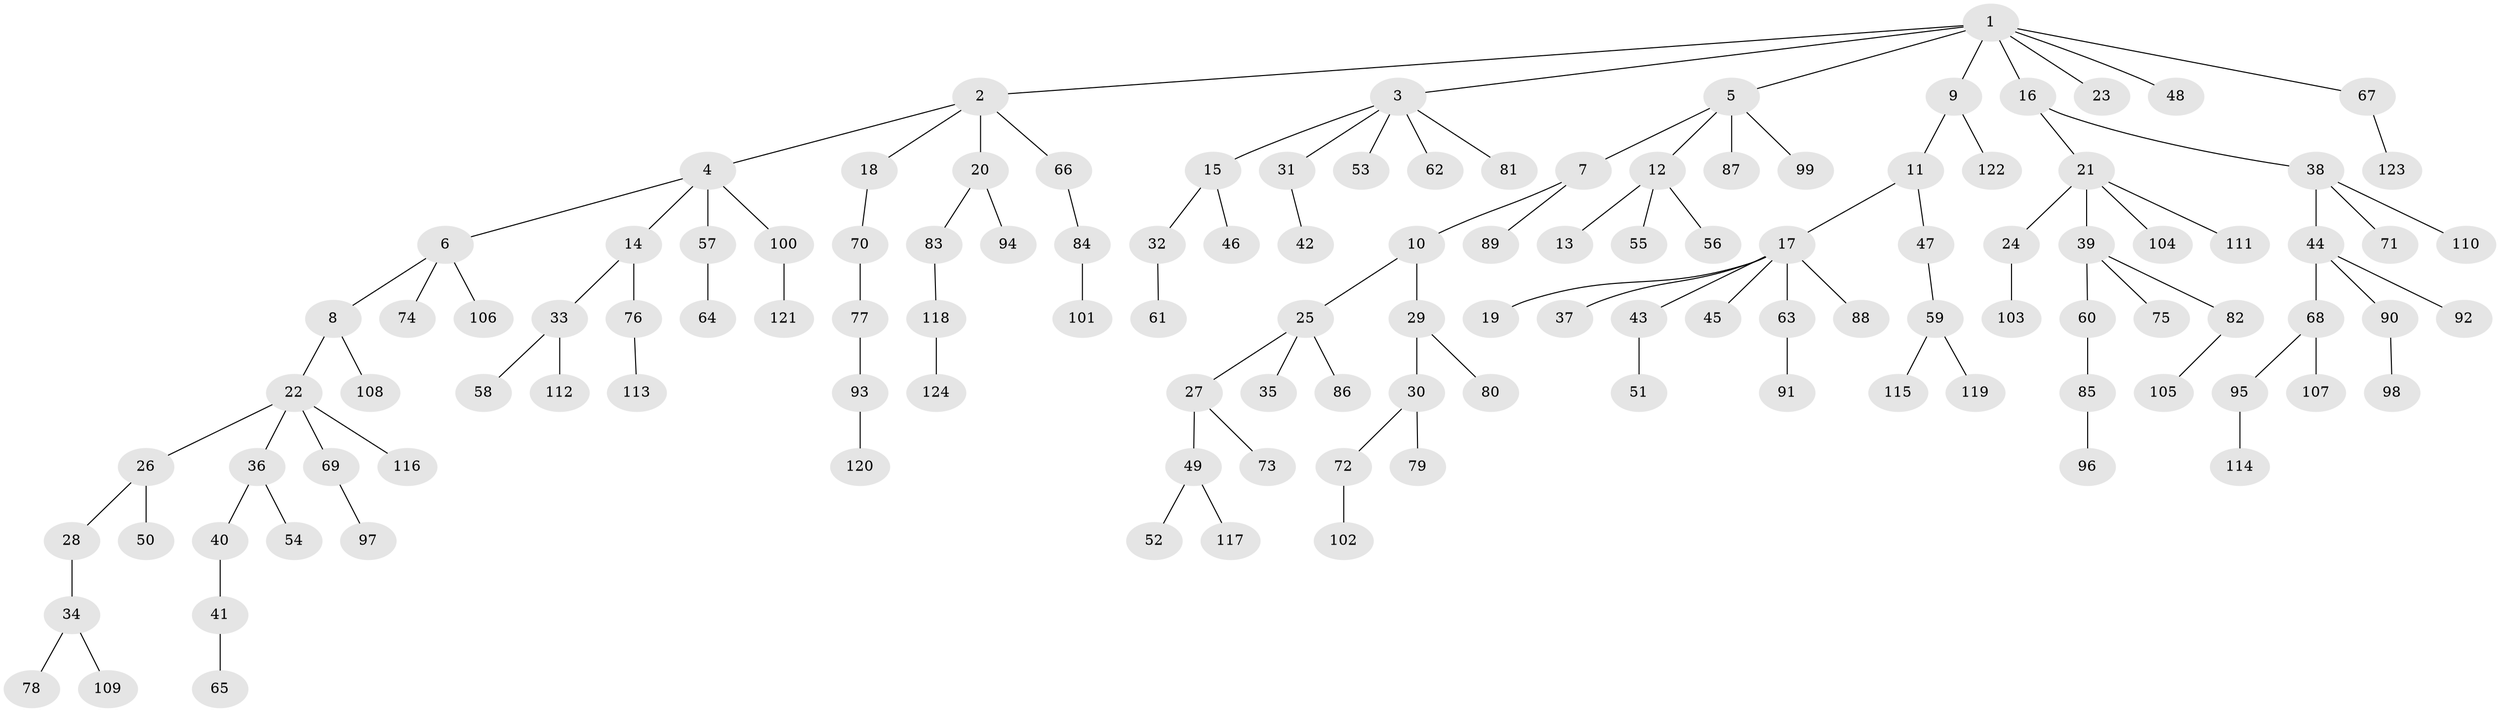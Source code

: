 // coarse degree distribution, {9: 0.011764705882352941, 5: 0.03529411764705882, 6: 0.023529411764705882, 3: 0.1411764705882353, 2: 0.16470588235294117, 1: 0.5647058823529412, 4: 0.058823529411764705}
// Generated by graph-tools (version 1.1) at 2025/42/03/06/25 10:42:05]
// undirected, 124 vertices, 123 edges
graph export_dot {
graph [start="1"]
  node [color=gray90,style=filled];
  1;
  2;
  3;
  4;
  5;
  6;
  7;
  8;
  9;
  10;
  11;
  12;
  13;
  14;
  15;
  16;
  17;
  18;
  19;
  20;
  21;
  22;
  23;
  24;
  25;
  26;
  27;
  28;
  29;
  30;
  31;
  32;
  33;
  34;
  35;
  36;
  37;
  38;
  39;
  40;
  41;
  42;
  43;
  44;
  45;
  46;
  47;
  48;
  49;
  50;
  51;
  52;
  53;
  54;
  55;
  56;
  57;
  58;
  59;
  60;
  61;
  62;
  63;
  64;
  65;
  66;
  67;
  68;
  69;
  70;
  71;
  72;
  73;
  74;
  75;
  76;
  77;
  78;
  79;
  80;
  81;
  82;
  83;
  84;
  85;
  86;
  87;
  88;
  89;
  90;
  91;
  92;
  93;
  94;
  95;
  96;
  97;
  98;
  99;
  100;
  101;
  102;
  103;
  104;
  105;
  106;
  107;
  108;
  109;
  110;
  111;
  112;
  113;
  114;
  115;
  116;
  117;
  118;
  119;
  120;
  121;
  122;
  123;
  124;
  1 -- 2;
  1 -- 3;
  1 -- 5;
  1 -- 9;
  1 -- 16;
  1 -- 23;
  1 -- 48;
  1 -- 67;
  2 -- 4;
  2 -- 18;
  2 -- 20;
  2 -- 66;
  3 -- 15;
  3 -- 31;
  3 -- 53;
  3 -- 62;
  3 -- 81;
  4 -- 6;
  4 -- 14;
  4 -- 57;
  4 -- 100;
  5 -- 7;
  5 -- 12;
  5 -- 87;
  5 -- 99;
  6 -- 8;
  6 -- 74;
  6 -- 106;
  7 -- 10;
  7 -- 89;
  8 -- 22;
  8 -- 108;
  9 -- 11;
  9 -- 122;
  10 -- 25;
  10 -- 29;
  11 -- 17;
  11 -- 47;
  12 -- 13;
  12 -- 55;
  12 -- 56;
  14 -- 33;
  14 -- 76;
  15 -- 32;
  15 -- 46;
  16 -- 21;
  16 -- 38;
  17 -- 19;
  17 -- 37;
  17 -- 43;
  17 -- 45;
  17 -- 63;
  17 -- 88;
  18 -- 70;
  20 -- 83;
  20 -- 94;
  21 -- 24;
  21 -- 39;
  21 -- 104;
  21 -- 111;
  22 -- 26;
  22 -- 36;
  22 -- 69;
  22 -- 116;
  24 -- 103;
  25 -- 27;
  25 -- 35;
  25 -- 86;
  26 -- 28;
  26 -- 50;
  27 -- 49;
  27 -- 73;
  28 -- 34;
  29 -- 30;
  29 -- 80;
  30 -- 72;
  30 -- 79;
  31 -- 42;
  32 -- 61;
  33 -- 58;
  33 -- 112;
  34 -- 78;
  34 -- 109;
  36 -- 40;
  36 -- 54;
  38 -- 44;
  38 -- 71;
  38 -- 110;
  39 -- 60;
  39 -- 75;
  39 -- 82;
  40 -- 41;
  41 -- 65;
  43 -- 51;
  44 -- 68;
  44 -- 90;
  44 -- 92;
  47 -- 59;
  49 -- 52;
  49 -- 117;
  57 -- 64;
  59 -- 115;
  59 -- 119;
  60 -- 85;
  63 -- 91;
  66 -- 84;
  67 -- 123;
  68 -- 95;
  68 -- 107;
  69 -- 97;
  70 -- 77;
  72 -- 102;
  76 -- 113;
  77 -- 93;
  82 -- 105;
  83 -- 118;
  84 -- 101;
  85 -- 96;
  90 -- 98;
  93 -- 120;
  95 -- 114;
  100 -- 121;
  118 -- 124;
}
